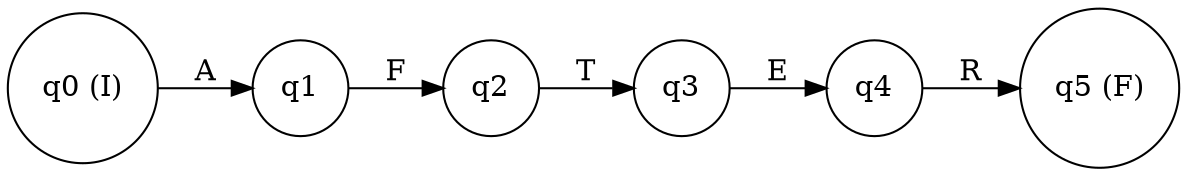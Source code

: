 digraph finite_state_machine {
rankdir=LR;
node [shape = circle];
q0 [label="q0 (I)"];
q1 [label="q1"];
q2 [label="q2"];
q3 [label="q3"];
q4 [label="q4"];
q5 [label="q5 (F)"];
q0 -> q1 [label="A"];
q1 -> q2 [label="F"];
q2 -> q3 [label="T"];
q3 -> q4 [label="E"];
q4 -> q5 [label="R"];
}